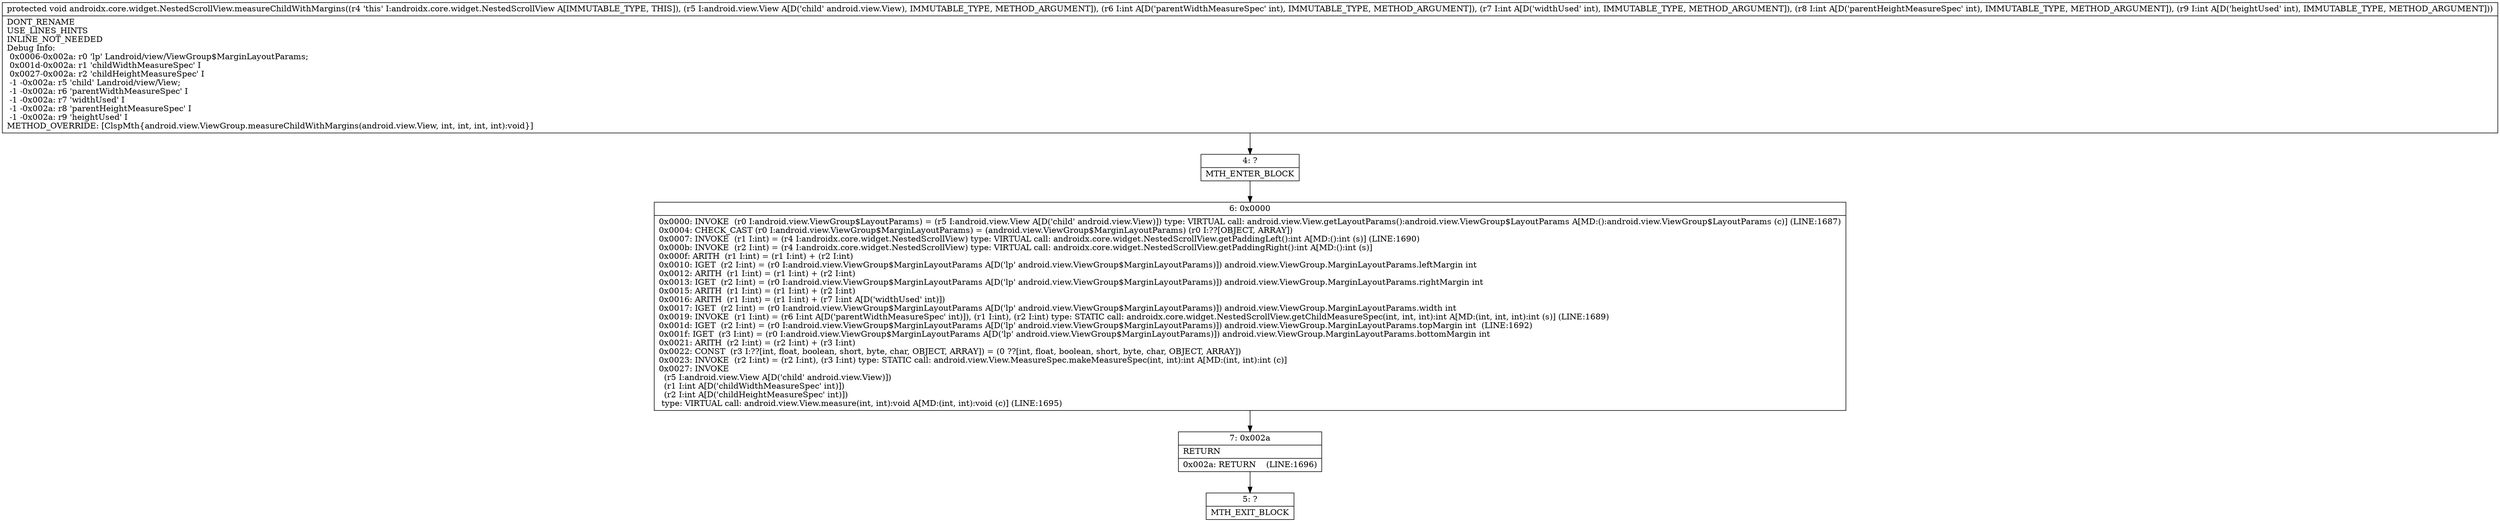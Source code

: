 digraph "CFG forandroidx.core.widget.NestedScrollView.measureChildWithMargins(Landroid\/view\/View;IIII)V" {
Node_4 [shape=record,label="{4\:\ ?|MTH_ENTER_BLOCK\l}"];
Node_6 [shape=record,label="{6\:\ 0x0000|0x0000: INVOKE  (r0 I:android.view.ViewGroup$LayoutParams) = (r5 I:android.view.View A[D('child' android.view.View)]) type: VIRTUAL call: android.view.View.getLayoutParams():android.view.ViewGroup$LayoutParams A[MD:():android.view.ViewGroup$LayoutParams (c)] (LINE:1687)\l0x0004: CHECK_CAST (r0 I:android.view.ViewGroup$MarginLayoutParams) = (android.view.ViewGroup$MarginLayoutParams) (r0 I:??[OBJECT, ARRAY]) \l0x0007: INVOKE  (r1 I:int) = (r4 I:androidx.core.widget.NestedScrollView) type: VIRTUAL call: androidx.core.widget.NestedScrollView.getPaddingLeft():int A[MD:():int (s)] (LINE:1690)\l0x000b: INVOKE  (r2 I:int) = (r4 I:androidx.core.widget.NestedScrollView) type: VIRTUAL call: androidx.core.widget.NestedScrollView.getPaddingRight():int A[MD:():int (s)]\l0x000f: ARITH  (r1 I:int) = (r1 I:int) + (r2 I:int) \l0x0010: IGET  (r2 I:int) = (r0 I:android.view.ViewGroup$MarginLayoutParams A[D('lp' android.view.ViewGroup$MarginLayoutParams)]) android.view.ViewGroup.MarginLayoutParams.leftMargin int \l0x0012: ARITH  (r1 I:int) = (r1 I:int) + (r2 I:int) \l0x0013: IGET  (r2 I:int) = (r0 I:android.view.ViewGroup$MarginLayoutParams A[D('lp' android.view.ViewGroup$MarginLayoutParams)]) android.view.ViewGroup.MarginLayoutParams.rightMargin int \l0x0015: ARITH  (r1 I:int) = (r1 I:int) + (r2 I:int) \l0x0016: ARITH  (r1 I:int) = (r1 I:int) + (r7 I:int A[D('widthUsed' int)]) \l0x0017: IGET  (r2 I:int) = (r0 I:android.view.ViewGroup$MarginLayoutParams A[D('lp' android.view.ViewGroup$MarginLayoutParams)]) android.view.ViewGroup.MarginLayoutParams.width int \l0x0019: INVOKE  (r1 I:int) = (r6 I:int A[D('parentWidthMeasureSpec' int)]), (r1 I:int), (r2 I:int) type: STATIC call: androidx.core.widget.NestedScrollView.getChildMeasureSpec(int, int, int):int A[MD:(int, int, int):int (s)] (LINE:1689)\l0x001d: IGET  (r2 I:int) = (r0 I:android.view.ViewGroup$MarginLayoutParams A[D('lp' android.view.ViewGroup$MarginLayoutParams)]) android.view.ViewGroup.MarginLayoutParams.topMargin int  (LINE:1692)\l0x001f: IGET  (r3 I:int) = (r0 I:android.view.ViewGroup$MarginLayoutParams A[D('lp' android.view.ViewGroup$MarginLayoutParams)]) android.view.ViewGroup.MarginLayoutParams.bottomMargin int \l0x0021: ARITH  (r2 I:int) = (r2 I:int) + (r3 I:int) \l0x0022: CONST  (r3 I:??[int, float, boolean, short, byte, char, OBJECT, ARRAY]) = (0 ??[int, float, boolean, short, byte, char, OBJECT, ARRAY]) \l0x0023: INVOKE  (r2 I:int) = (r2 I:int), (r3 I:int) type: STATIC call: android.view.View.MeasureSpec.makeMeasureSpec(int, int):int A[MD:(int, int):int (c)]\l0x0027: INVOKE  \l  (r5 I:android.view.View A[D('child' android.view.View)])\l  (r1 I:int A[D('childWidthMeasureSpec' int)])\l  (r2 I:int A[D('childHeightMeasureSpec' int)])\l type: VIRTUAL call: android.view.View.measure(int, int):void A[MD:(int, int):void (c)] (LINE:1695)\l}"];
Node_7 [shape=record,label="{7\:\ 0x002a|RETURN\l|0x002a: RETURN    (LINE:1696)\l}"];
Node_5 [shape=record,label="{5\:\ ?|MTH_EXIT_BLOCK\l}"];
MethodNode[shape=record,label="{protected void androidx.core.widget.NestedScrollView.measureChildWithMargins((r4 'this' I:androidx.core.widget.NestedScrollView A[IMMUTABLE_TYPE, THIS]), (r5 I:android.view.View A[D('child' android.view.View), IMMUTABLE_TYPE, METHOD_ARGUMENT]), (r6 I:int A[D('parentWidthMeasureSpec' int), IMMUTABLE_TYPE, METHOD_ARGUMENT]), (r7 I:int A[D('widthUsed' int), IMMUTABLE_TYPE, METHOD_ARGUMENT]), (r8 I:int A[D('parentHeightMeasureSpec' int), IMMUTABLE_TYPE, METHOD_ARGUMENT]), (r9 I:int A[D('heightUsed' int), IMMUTABLE_TYPE, METHOD_ARGUMENT]))  | DONT_RENAME\lUSE_LINES_HINTS\lINLINE_NOT_NEEDED\lDebug Info:\l  0x0006\-0x002a: r0 'lp' Landroid\/view\/ViewGroup$MarginLayoutParams;\l  0x001d\-0x002a: r1 'childWidthMeasureSpec' I\l  0x0027\-0x002a: r2 'childHeightMeasureSpec' I\l  \-1 \-0x002a: r5 'child' Landroid\/view\/View;\l  \-1 \-0x002a: r6 'parentWidthMeasureSpec' I\l  \-1 \-0x002a: r7 'widthUsed' I\l  \-1 \-0x002a: r8 'parentHeightMeasureSpec' I\l  \-1 \-0x002a: r9 'heightUsed' I\lMETHOD_OVERRIDE: [ClspMth\{android.view.ViewGroup.measureChildWithMargins(android.view.View, int, int, int, int):void\}]\l}"];
MethodNode -> Node_4;Node_4 -> Node_6;
Node_6 -> Node_7;
Node_7 -> Node_5;
}


